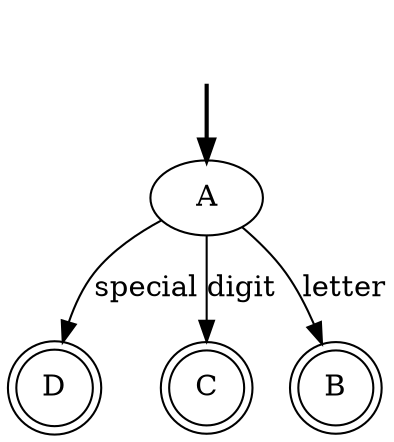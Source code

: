 digraph {
	fake [style=invisible]
	D [shape=doublecircle]
	A [root=true]
	C [shape=doublecircle]
	B [shape=doublecircle]
	fake -> A [style=bold]
	A -> D [label=special]
	A -> C [label=digit]
	A -> B [label=letter]
}
